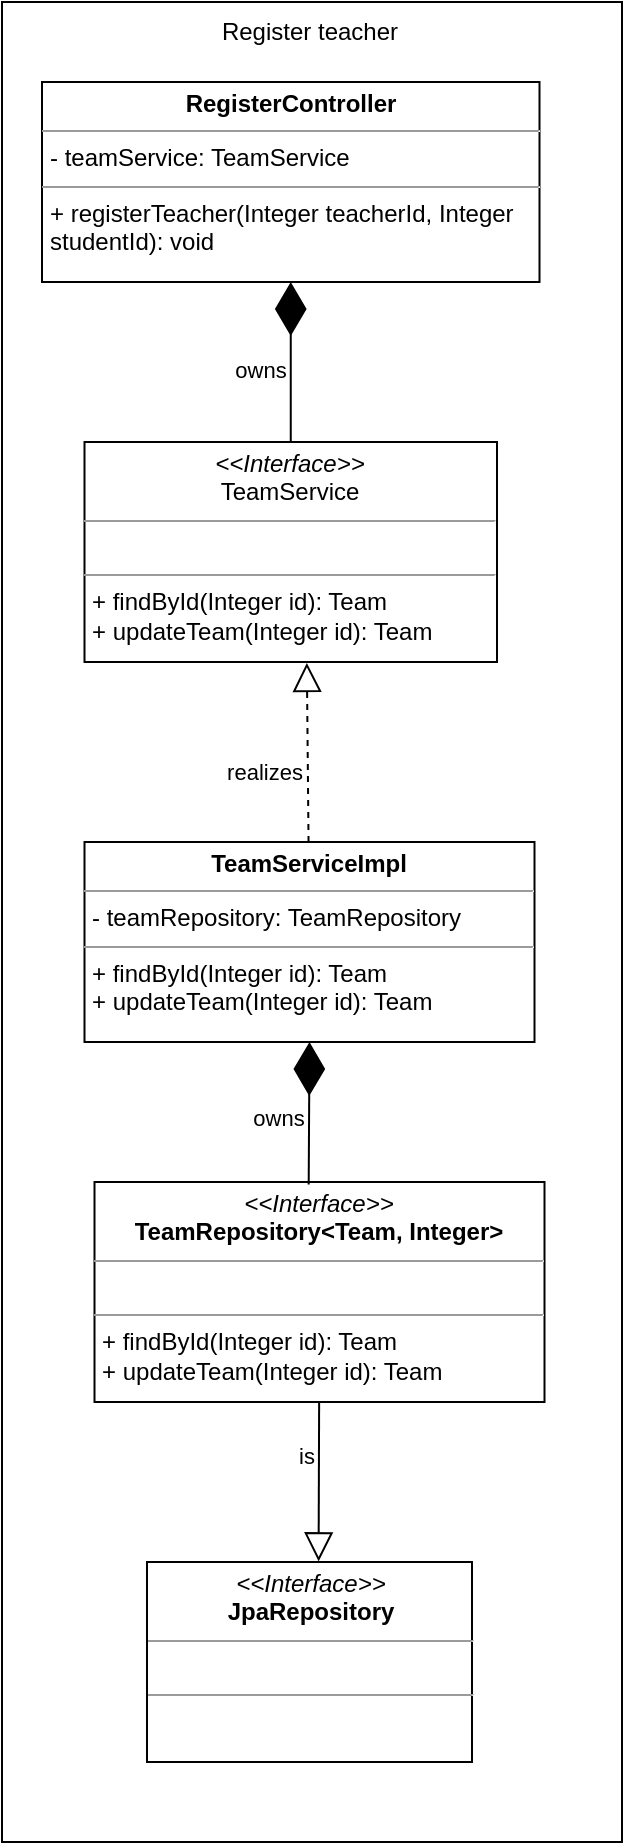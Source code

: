 <mxfile version="22.1.1" type="device">
  <diagram id="C5RBs43oDa-KdzZeNtuy" name="Page-1">
    <mxGraphModel dx="2150" dy="943" grid="1" gridSize="10" guides="1" tooltips="1" connect="1" arrows="1" fold="1" page="1" pageScale="1" pageWidth="827" pageHeight="1169" math="0" shadow="0">
      <root>
        <mxCell id="WIyWlLk6GJQsqaUBKTNV-0" />
        <mxCell id="WIyWlLk6GJQsqaUBKTNV-1" parent="WIyWlLk6GJQsqaUBKTNV-0" />
        <mxCell id="w7Sn68mtCisgfnPRvTzS-2" value="" style="rounded=0;whiteSpace=wrap;html=1;" parent="WIyWlLk6GJQsqaUBKTNV-1" vertex="1">
          <mxGeometry x="60" y="50" width="310" height="920" as="geometry" />
        </mxCell>
        <mxCell id="6G4YK3N6DJGTedGCTqt3-0" value="&lt;p style=&quot;margin:0px;margin-top:4px;text-align:center;&quot;&gt;&lt;b&gt;RegisterController&lt;/b&gt;&lt;/p&gt;&lt;hr size=&quot;1&quot;&gt;&lt;p style=&quot;margin:0px;margin-left:4px;&quot;&gt;- teamService: TeamService&lt;/p&gt;&lt;hr size=&quot;1&quot;&gt;&lt;p style=&quot;margin:0px;margin-left:4px;&quot;&gt;+ registerTeacher(Integer teacherId, Integer studentId): void&lt;/p&gt;" style="verticalAlign=top;align=left;overflow=fill;fontSize=12;fontFamily=Helvetica;html=1;whiteSpace=wrap;" parent="WIyWlLk6GJQsqaUBKTNV-1" vertex="1">
          <mxGeometry x="80" y="90" width="248.75" height="100" as="geometry" />
        </mxCell>
        <mxCell id="6G4YK3N6DJGTedGCTqt3-1" value="&lt;p style=&quot;margin:0px;margin-top:4px;text-align:center;&quot;&gt;&lt;i&gt;&amp;lt;&amp;lt;Interface&amp;gt;&amp;gt;&lt;/i&gt;&lt;br&gt;TeamService&lt;br&gt;&lt;/p&gt;&lt;hr size=&quot;1&quot;&gt;&lt;p style=&quot;margin:0px;margin-left:4px;&quot;&gt;&lt;br&gt;&lt;/p&gt;&lt;hr size=&quot;1&quot;&gt;&lt;p style=&quot;margin:0px;margin-left:4px;&quot;&gt;+ findById(Integer id): Team&lt;br&gt;&lt;/p&gt;&lt;p style=&quot;margin:0px;margin-left:4px;&quot;&gt;+ updateTeam(Integer id): Team&lt;/p&gt;" style="verticalAlign=top;align=left;overflow=fill;fontSize=12;fontFamily=Helvetica;html=1;whiteSpace=wrap;" parent="WIyWlLk6GJQsqaUBKTNV-1" vertex="1">
          <mxGeometry x="101.25" y="270" width="206.25" height="110" as="geometry" />
        </mxCell>
        <mxCell id="6G4YK3N6DJGTedGCTqt3-2" value="&lt;p style=&quot;margin:0px;margin-top:4px;text-align:center;&quot;&gt;&lt;b&gt;TeamServiceImpl&lt;/b&gt;&lt;/p&gt;&lt;hr size=&quot;1&quot;&gt;&lt;p style=&quot;margin:0px;margin-left:4px;&quot;&gt;- teamRepository: TeamRepository&lt;/p&gt;&lt;hr size=&quot;1&quot;&gt;&lt;p style=&quot;border-color: var(--border-color); margin: 0px 0px 0px 4px;&quot;&gt;+ findById(Integer id): Team&lt;br style=&quot;border-color: var(--border-color);&quot;&gt;&lt;/p&gt;&lt;p style=&quot;border-color: var(--border-color); margin: 0px 0px 0px 4px;&quot;&gt;+ updateTeam(Integer id): Team&lt;/p&gt;" style="verticalAlign=top;align=left;overflow=fill;fontSize=12;fontFamily=Helvetica;html=1;whiteSpace=wrap;" parent="WIyWlLk6GJQsqaUBKTNV-1" vertex="1">
          <mxGeometry x="101.25" y="470" width="225" height="100" as="geometry" />
        </mxCell>
        <mxCell id="6G4YK3N6DJGTedGCTqt3-3" value="&lt;p style=&quot;margin:0px;margin-top:4px;text-align:center;&quot;&gt;&lt;i&gt;&amp;lt;&amp;lt;Interface&amp;gt;&amp;gt;&lt;/i&gt;&lt;br&gt;&lt;b&gt;TeamRepository&amp;lt;Team, Integer&amp;gt;&lt;/b&gt;&lt;/p&gt;&lt;hr size=&quot;1&quot;&gt;&lt;p style=&quot;margin:0px;margin-left:4px;&quot;&gt;&lt;br&gt;&lt;/p&gt;&lt;hr size=&quot;1&quot;&gt;&lt;p style=&quot;border-color: var(--border-color); margin: 0px 0px 0px 4px;&quot;&gt;+ findById(Integer id): Team&lt;br style=&quot;border-color: var(--border-color);&quot;&gt;&lt;/p&gt;&lt;p style=&quot;border-color: var(--border-color); margin: 0px 0px 0px 4px;&quot;&gt;+ updateTeam(Integer id): Team&lt;/p&gt;" style="verticalAlign=top;align=left;overflow=fill;fontSize=12;fontFamily=Helvetica;html=1;whiteSpace=wrap;" parent="WIyWlLk6GJQsqaUBKTNV-1" vertex="1">
          <mxGeometry x="106.25" y="640" width="225" height="110" as="geometry" />
        </mxCell>
        <mxCell id="6G4YK3N6DJGTedGCTqt3-4" value="&lt;p style=&quot;margin:0px;margin-top:4px;text-align:center;&quot;&gt;&lt;i&gt;&amp;lt;&amp;lt;Interface&amp;gt;&amp;gt;&lt;/i&gt;&lt;br&gt;&lt;b&gt;JpaRepository&lt;/b&gt;&lt;/p&gt;&lt;hr size=&quot;1&quot;&gt;&lt;p style=&quot;margin:0px;margin-left:4px;&quot;&gt;&lt;br&gt;&lt;/p&gt;&lt;hr size=&quot;1&quot;&gt;&lt;p style=&quot;margin:0px;margin-left:4px;&quot;&gt;&lt;br&gt;&lt;/p&gt;" style="verticalAlign=top;align=left;overflow=fill;fontSize=12;fontFamily=Helvetica;html=1;whiteSpace=wrap;" parent="WIyWlLk6GJQsqaUBKTNV-1" vertex="1">
          <mxGeometry x="132.5" y="830" width="162.5" height="100" as="geometry" />
        </mxCell>
        <mxCell id="6G4YK3N6DJGTedGCTqt3-5" value="" style="endArrow=block;endFill=0;endSize=12;html=1;rounded=0;entryX=0.528;entryY=-0.003;entryDx=0;entryDy=0;entryPerimeter=0;" parent="WIyWlLk6GJQsqaUBKTNV-1" source="6G4YK3N6DJGTedGCTqt3-3" target="6G4YK3N6DJGTedGCTqt3-4" edge="1">
          <mxGeometry width="160" relative="1" as="geometry">
            <mxPoint x="204" y="730" as="sourcePoint" />
            <mxPoint x="370" y="779" as="targetPoint" />
          </mxGeometry>
        </mxCell>
        <mxCell id="6G4YK3N6DJGTedGCTqt3-6" value="is" style="edgeLabel;html=1;align=center;verticalAlign=middle;resizable=0;points=[];" parent="6G4YK3N6DJGTedGCTqt3-5" vertex="1" connectable="0">
          <mxGeometry x="0.077" relative="1" as="geometry">
            <mxPoint x="-7" y="-16" as="offset" />
          </mxGeometry>
        </mxCell>
        <mxCell id="6G4YK3N6DJGTedGCTqt3-7" value="" style="endArrow=diamondThin;endFill=1;endSize=24;html=1;rounded=0;entryX=0.5;entryY=1;entryDx=0;entryDy=0;exitX=0.476;exitY=0.011;exitDx=0;exitDy=0;exitPerimeter=0;" parent="WIyWlLk6GJQsqaUBKTNV-1" source="6G4YK3N6DJGTedGCTqt3-3" target="6G4YK3N6DJGTedGCTqt3-2" edge="1">
          <mxGeometry width="160" relative="1" as="geometry">
            <mxPoint x="212" y="644" as="sourcePoint" />
            <mxPoint x="213" y="570" as="targetPoint" />
          </mxGeometry>
        </mxCell>
        <mxCell id="6G4YK3N6DJGTedGCTqt3-8" value="owns" style="edgeLabel;html=1;align=center;verticalAlign=middle;resizable=0;points=[];" parent="6G4YK3N6DJGTedGCTqt3-7" vertex="1" connectable="0">
          <mxGeometry x="-0.348" relative="1" as="geometry">
            <mxPoint x="-16" y="-10" as="offset" />
          </mxGeometry>
        </mxCell>
        <mxCell id="6G4YK3N6DJGTedGCTqt3-9" value="" style="endArrow=diamondThin;endFill=1;endSize=24;html=1;rounded=0;exitX=0.5;exitY=0;exitDx=0;exitDy=0;entryX=0.5;entryY=1;entryDx=0;entryDy=0;" parent="WIyWlLk6GJQsqaUBKTNV-1" source="6G4YK3N6DJGTedGCTqt3-1" target="6G4YK3N6DJGTedGCTqt3-0" edge="1">
          <mxGeometry width="160" relative="1" as="geometry">
            <mxPoint x="204.995" y="270" as="sourcePoint" />
            <mxPoint x="204" y="200" as="targetPoint" />
          </mxGeometry>
        </mxCell>
        <mxCell id="6G4YK3N6DJGTedGCTqt3-10" value="owns" style="edgeLabel;html=1;align=center;verticalAlign=middle;resizable=0;points=[];" parent="6G4YK3N6DJGTedGCTqt3-9" vertex="1" connectable="0">
          <mxGeometry x="-0.348" relative="1" as="geometry">
            <mxPoint x="-16" y="-10" as="offset" />
          </mxGeometry>
        </mxCell>
        <mxCell id="6G4YK3N6DJGTedGCTqt3-11" value="" style="endArrow=block;dashed=1;endFill=0;endSize=12;html=1;rounded=0;entryX=0.539;entryY=1.004;entryDx=0;entryDy=0;entryPerimeter=0;" parent="WIyWlLk6GJQsqaUBKTNV-1" source="6G4YK3N6DJGTedGCTqt3-2" target="6G4YK3N6DJGTedGCTqt3-1" edge="1">
          <mxGeometry width="160" relative="1" as="geometry">
            <mxPoint x="213.25" y="469.9" as="sourcePoint" />
            <mxPoint x="213.73" y="380" as="targetPoint" />
          </mxGeometry>
        </mxCell>
        <mxCell id="6G4YK3N6DJGTedGCTqt3-12" value="realizes" style="edgeLabel;html=1;align=center;verticalAlign=middle;resizable=0;points=[];" parent="6G4YK3N6DJGTedGCTqt3-11" vertex="1" connectable="0">
          <mxGeometry x="-0.215" y="-1" relative="1" as="geometry">
            <mxPoint x="-23" as="offset" />
          </mxGeometry>
        </mxCell>
        <mxCell id="w7Sn68mtCisgfnPRvTzS-5" value="Register teacher" style="text;html=1;strokeColor=none;fillColor=none;align=center;verticalAlign=middle;whiteSpace=wrap;rounded=0;" parent="WIyWlLk6GJQsqaUBKTNV-1" vertex="1">
          <mxGeometry x="153.75" y="50" width="120" height="30" as="geometry" />
        </mxCell>
      </root>
    </mxGraphModel>
  </diagram>
</mxfile>
